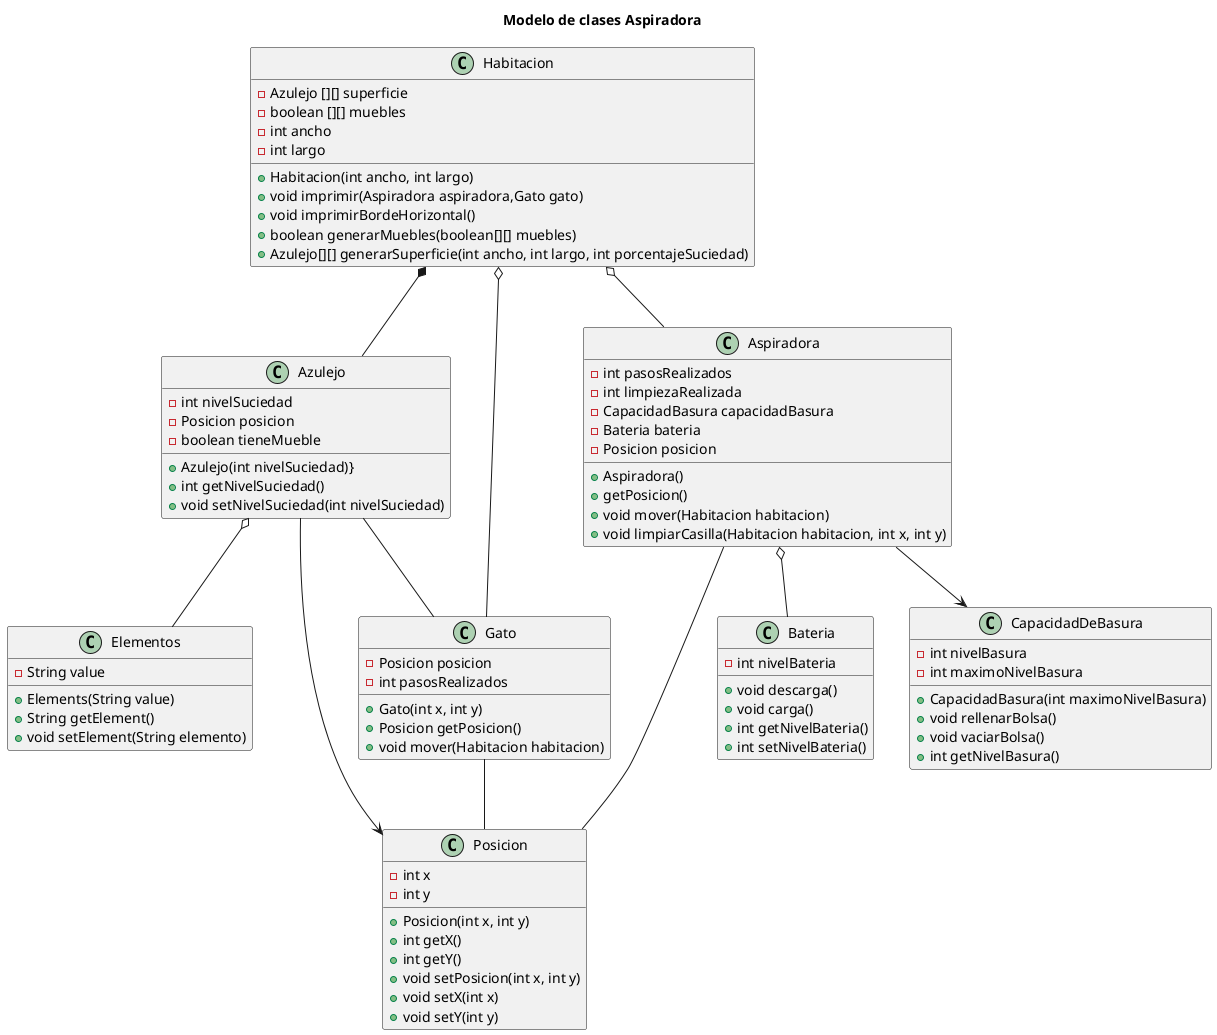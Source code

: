 @startuml

title Modelo de clases Aspiradora

class Habitacion { 
-Azulejo [][] superficie
-boolean [][] muebles
-int ancho
-int largo 
+Habitacion(int ancho, int largo)
+void imprimir(Aspiradora aspiradora,Gato gato)
+void imprimirBordeHorizontal()
+boolean generarMuebles(boolean[][] muebles)	
+Azulejo[][] generarSuperficie(int ancho, int largo, int porcentajeSuciedad)
}

Class Azulejo {  
-int nivelSuciedad
-Posicion posicion
-boolean tieneMueble
+Azulejo(int nivelSuciedad)}
+int getNivelSuciedad()
+void setNivelSuciedad(int nivelSuciedad)
}

class Aspiradora { 
-int pasosRealizados
-int limpiezaRealizada
-CapacidadBasura capacidadBasura
-Bateria bateria
-Posicion posicion
+Aspiradora()
+getPosicion()
+void mover(Habitacion habitacion)
+void limpiarCasilla(Habitacion habitacion, int x, int y)
}

class Elementos  { 
-String value
+Elements(String value)
+String getElement()
+void setElement(String elemento)
}

class Gato { 
-Posicion posicion
-int pasosRealizados
+Gato(int x, int y)
+Posicion getPosicion()
+void mover(Habitacion habitacion)
}

class Posicion { 
-int x
-int y
+Posicion(int x, int y)
+int getX()
+int getY()
+void setPosicion(int x, int y)
+void setX(int x)
+void setY(int y)
}

class Bateria { 
-int nivelBateria
+void descarga()
+void carga()
+int getNivelBateria()
+int setNivelBateria()
}	
class CapacidadDeBasura { 
-int nivelBasura
-int maximoNivelBasura
+CapacidadBasura(int maximoNivelBasura)
+void rellenarBolsa()
+void vaciarBolsa()
+int getNivelBasura()
}	



Habitacion *-- Azulejo
Habitacion o-- Aspiradora
Habitacion o-- Gato
Gato--Posicion
Azulejo o--Elementos 
Azulejo -- Gato
Azulejo --> Posicion
Aspiradora -- Posicion
Aspiradora o-- Bateria
Aspiradora --> CapacidadDeBasura


@enduml